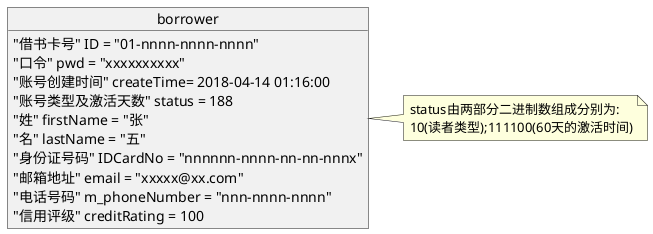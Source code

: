 @startuml borrower
object borrower{
    "借书卡号" ID = "01-nnnn-nnnn-nnnn"
    "口令" pwd = "xxxxxxxxxx"
    "账号创建时间" createTime= 2018-04-14 01:16:00
    "账号类型及激活天数" status = 188
    "姓" firstName = "张"
    "名" lastName = "五"
    "身份证号码" IDCardNo = "nnnnnn-nnnn-nn-nn-nnnx"
    "邮箱地址" email = "xxxxx@xx.com"
    "电话号码" m_phoneNumber = "nnn-nnnn-nnnn"
    "信用评级" creditRating = 100
}
note right: status由两部分二进制数组成分别为:\n10(读者类型);111100(60天的激活时间)
@enduml

@startuml admin
object admin{
    "职工卡号" ID = "10-nnnn-nnnn-nnnn"
    "口令" pwd = "xxxxxxxxxx"
    "账号创建时间" createTime= 2018-04-14 01:16:00
    "账号类型及激活天数" status = 124
    "姓" firstName = "管"
    "名" lastName = "仲"
    "邮箱地址" email = "xxxxx@xx.com"
    "是否获取了管理员权限" root = false
}
note right: sstatus由两部分二进制数组成分别为:\n01(图书管理员类型);111100(60天的激活时间)
@enduml
@startuml root
object root{
    "管理号" ID = "r0-xxxx-xxxx-xxxx"
    "口令" pwd = "xxxxxxxxxx"
    "账号创建时间" createTime= 2018-04-14 01:16:00
    "账号类型及激活天数" status = 63
}
note right: sstatus由两部分二进制数组成分别为:\n00(超级管理员类型);111111(永久激活)
@enduml

@startuml book
object book{
    "ISBN号" ISBN = "978-7-308-17148-9"
    "书名" name = "Linux程序设计"
    "分类" Label = "计算机-Linux编程-基础教材"
    "封面图片" logo = "/xxx/xxxx/xxxx.webp"
    "简介" info = "一本简单明了的Linux搞程序开发的编程基础"
    "价格" price = 78.00元
    "出版社" publisher ="浙江大学出版社"
    "作译者" author = "金国庆 刘加海 李江明 谢井"
    "出版日期" publishDate = 2017-9
    "剩余量" stock = 6
    "总数" Number = 7
}
@enduml
@startuml bookDetList
object bookDetList{
    "借书单号" ID = nnnnnnnnnnnnnnnn
    "借书卡号" ID = "01-nnnn-nnnn-nnnn"
    "借书日期" borrowDate = 2018-04-14 01:16:00
    "还书日期" returnDate = 2018-04-14 01:16:00
    "还书限期" deadline = 30
    "书单状态" status = 2
}
object bookDetListInfo{
    "ISBN号" ISBN = "978-7-308-17148-9"
    "借书数量" number = 1
}
bookDetList "1" --* "N" bookDetListInfo:拥有
@enduml

@startuml borrowHis
object borrowHis{
    "借书单号" ID = nnnnnnnnnnnnnnnn
    "借书卡号" ID = "01-nnnn-nnnn-nnnn"
    "借书日期" borrowDate = 2018-04-14 01:16:00
    "还书日期" returnDate = 2018-04-14 01:16:00
    "还书限期" deadline = 30
    "书单状态" status = 2
    "处罚标记" flag = true
}
object bookDetListInfo{
    "ISBN号" ISBN = "978-7-308-17148-9"
    "借书数量" number = 1
}
borrowHis "1" --* "N" bookDetListInfo:拥有
object ticket{
    "借书单号" ID = nnnnnnnnnnnnnnnn
    "处罚标题" title = 1
    "处罚明细" info = "xxxxxxxxxxxx"
    "处理人" adminID = "10-nnnn-nnnn-nnnn"
}
borrowHis "1" --o "N" ticket:包含
@enduml

@startuml bookMenu
object bookinfo{
   "ISBN号" ISBN = "978-7-308-17148-9"
    "书名" name = "Linux程序设计"
    "分类" Label = "计算机-Linux编程-基础教材"
   "出版社" publisher ="浙江大学出版社"
    "作译者" author = "金国庆 刘加海 李江明 谢井"
}
object bookMenu{
    ArrayList<bookMenu>
}
bookMenu "1" --* "N" bookinfo
@enduml


